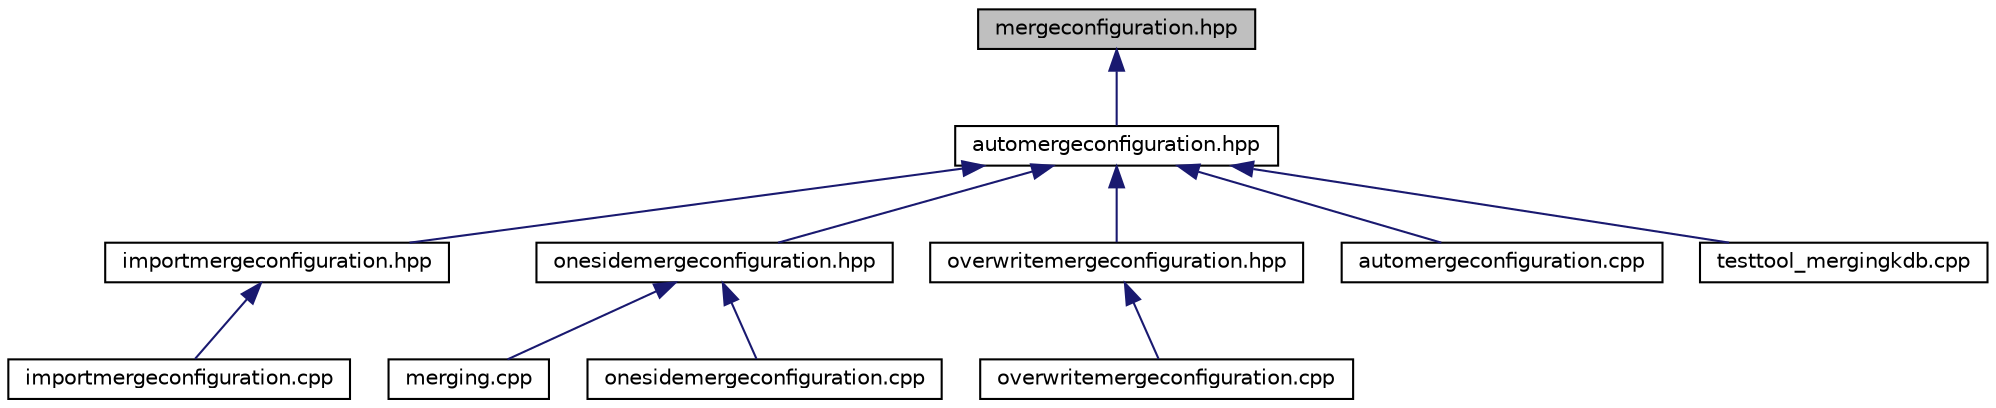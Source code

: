 digraph "mergeconfiguration.hpp"
{
  edge [fontname="Helvetica",fontsize="10",labelfontname="Helvetica",labelfontsize="10"];
  node [fontname="Helvetica",fontsize="10",shape=record];
  Node1 [label="mergeconfiguration.hpp",height=0.2,width=0.4,color="black", fillcolor="grey75", style="filled", fontcolor="black"];
  Node1 -> Node2 [dir="back",color="midnightblue",fontsize="10",style="solid",fontname="Helvetica"];
  Node2 [label="automergeconfiguration.hpp",height=0.2,width=0.4,color="black", fillcolor="white", style="filled",URL="$automergeconfiguration_8hpp.html",tooltip="A configuration for a simple automerge. "];
  Node2 -> Node3 [dir="back",color="midnightblue",fontsize="10",style="solid",fontname="Helvetica"];
  Node3 [label="importmergeconfiguration.hpp",height=0.2,width=0.4,color="black", fillcolor="white", style="filled",URL="$importmergeconfiguration_8hpp.html",tooltip="A configuration for a simple automerge and guaranteed conflict resolution by one side. "];
  Node3 -> Node4 [dir="back",color="midnightblue",fontsize="10",style="solid",fontname="Helvetica"];
  Node4 [label="importmergeconfiguration.cpp",height=0.2,width=0.4,color="black", fillcolor="white", style="filled",URL="$importmergeconfiguration_8cpp.html"];
  Node2 -> Node5 [dir="back",color="midnightblue",fontsize="10",style="solid",fontname="Helvetica"];
  Node5 [label="onesidemergeconfiguration.hpp",height=0.2,width=0.4,color="black", fillcolor="white", style="filled",URL="$onesidemergeconfiguration_8hpp.html",tooltip="A configuration for a simple automerge and guaranteed conflict resolution by one side. "];
  Node5 -> Node6 [dir="back",color="midnightblue",fontsize="10",style="solid",fontname="Helvetica"];
  Node6 [label="merging.cpp",height=0.2,width=0.4,color="black", fillcolor="white", style="filled",URL="$merging_8cpp.html"];
  Node5 -> Node7 [dir="back",color="midnightblue",fontsize="10",style="solid",fontname="Helvetica"];
  Node7 [label="onesidemergeconfiguration.cpp",height=0.2,width=0.4,color="black", fillcolor="white", style="filled",URL="$onesidemergeconfiguration_8cpp.html"];
  Node2 -> Node8 [dir="back",color="midnightblue",fontsize="10",style="solid",fontname="Helvetica"];
  Node8 [label="overwritemergeconfiguration.hpp",height=0.2,width=0.4,color="black", fillcolor="white", style="filled",URL="$overwritemergeconfiguration_8hpp.html",tooltip="A configuration for a simple automerge and guaranteed conflict resolution by one side. "];
  Node8 -> Node9 [dir="back",color="midnightblue",fontsize="10",style="solid",fontname="Helvetica"];
  Node9 [label="overwritemergeconfiguration.cpp",height=0.2,width=0.4,color="black", fillcolor="white", style="filled",URL="$overwritemergeconfiguration_8cpp.html"];
  Node2 -> Node10 [dir="back",color="midnightblue",fontsize="10",style="solid",fontname="Helvetica"];
  Node10 [label="automergeconfiguration.cpp",height=0.2,width=0.4,color="black", fillcolor="white", style="filled",URL="$automergeconfiguration_8cpp.html"];
  Node2 -> Node11 [dir="back",color="midnightblue",fontsize="10",style="solid",fontname="Helvetica"];
  Node11 [label="testtool_mergingkdb.cpp",height=0.2,width=0.4,color="black", fillcolor="white", style="filled",URL="$testtool__mergingkdb_8cpp.html",tooltip="Tests for MergingKDB. "];
}
